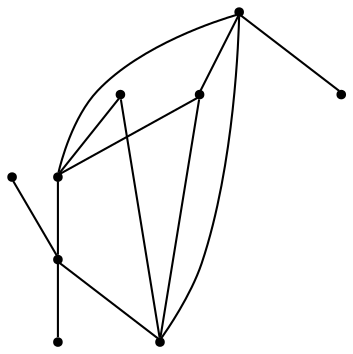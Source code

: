 graph {
  node [shape=point,comment="{\"directed\":false,\"doi\":\"10.1007/978-3-030-68766-3_31\",\"figure\":\"? (3)\"}"]

  v0 [pos="480.86410368530824,419.5837843031563"]
  v1 [pos="433.77325584020195,529.1414699733338"]
  v2 [pos="369.9672703711452,419.5837843031563"]
  v3 [pos="371.1799491879575,333.2313342183071"]
  v4 [pos="399.74283310606813,251.95913901726806"]
  v5 [pos="310.97038154995425,301.19451486831383"]
  v6 [pos="298.0131048010402,419.5837843031563"]
  v7 [pos="420.5669906932394,370.6599640348073"]
  v8 [pos="607.6843034404563,419.5837843031563"]

  v0 -- v1 [id="-1",pos="480.86410368530824,419.5837843031563 474.87227342680694,461.39835273784695 460.3377236580635,501.65745497175647 433.77325584020195,529.1414699733338"]
  v0 -- v5 [id="-2",pos="480.86410368530824,419.5837843031563 488.72549307599525,370.83337204471155 485.05763220273707,319.97941549249356 476.4509085260295,285.1015248419525 460.48169483588424,220.37948299340667 427.5097649027496,210.6613842198143 388.6369251898762,211.79070067744044 359.9802161395453,212.62026389871664 328.1137079370475,219.34839675742944 310.97038154995425,301.19451486831383"]
  v1 -- v5 [id="-3",pos="433.77325584020195,529.1414699733338 213.3673110455061,524.7574838328735 213.17144282189213,456.7808358891318 219.42243863526684,382.0698437213147 224.06948154316382,326.4951300662028 232.2795570932108,267.2006077828528 310.97038154995425,301.19451486831383"]
  v2 -- v1 [id="-4",pos="369.9672703711452,419.5837843031563 377.7111600062901,462.4891614608716 400.0388603238987,499.50551729751 433.77325584020195,529.1414699733338"]
  v3 -- v2 [id="-5",pos="371.1799491879575,333.2313342183071 364.3275496677161,363.99023590677297 364.099820098982,392.9892941665025 369.9672703711452,419.5837843031563"]
  v6 -- v2 [id="-6",pos="298.0131048010402,419.5837843031563 369.9672703711452,419.5837843031563 369.9672703711452,419.5837843031563 369.9672703711452,419.5837843031563"]
  v2 -- v0 [id="-7",pos="369.9672703711452,419.5837843031563 480.86410368530824,419.5837843031563 480.86410368530824,419.5837843031563 480.86410368530824,419.5837843031563"]
  v0 -- v8 [id="-8",pos="480.86410368530824,419.5837843031563 607.6843034404563,419.5837843031563 607.6843034404563,419.5837843031563 607.6843034404563,419.5837843031563"]
  v4 -- v3 [id="-9",pos="399.74283310606813,251.95913901726806 385.52164415369174,280.159472345631 375.9441603693266,307.3018534757249 371.1799491879575,333.2313342183071"]
  v6 -- v5 [id="-10",pos="298.0131048010402,419.5837843031563 299.84808199523377,368.4324792368852 304.290802481424,329.8934592507035 310.97038154995425,301.19451486831383"]
  v3 -- v7 [id="-11",pos="371.1799491879575,333.2313342183071 385.78484775904553,343.9538428189453 402.3264910200798,356.1757388846314 420.5669906932394,370.6599640348073"]
  v5 -- v3 [id="-12",pos="310.97038154995425,301.19451486831383 327.73871766558585,306.94594759030315 347.39467130887476,317.88740503976067 371.1799491879575,333.2313342183071"]
}